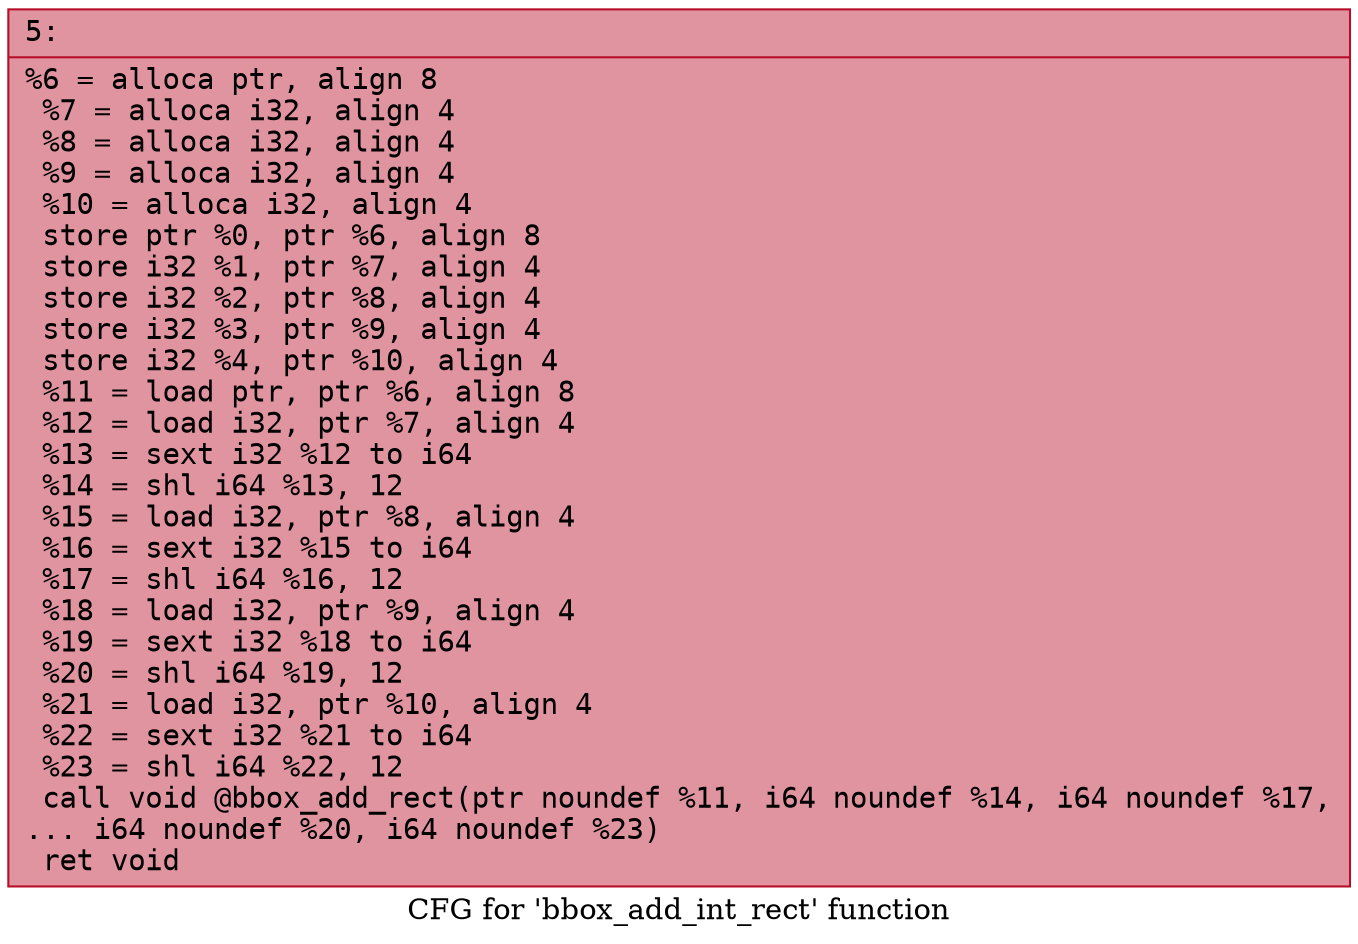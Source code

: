 digraph "CFG for 'bbox_add_int_rect' function" {
	label="CFG for 'bbox_add_int_rect' function";

	Node0x60000323af30 [shape=record,color="#b70d28ff", style=filled, fillcolor="#b70d2870" fontname="Courier",label="{5:\l|  %6 = alloca ptr, align 8\l  %7 = alloca i32, align 4\l  %8 = alloca i32, align 4\l  %9 = alloca i32, align 4\l  %10 = alloca i32, align 4\l  store ptr %0, ptr %6, align 8\l  store i32 %1, ptr %7, align 4\l  store i32 %2, ptr %8, align 4\l  store i32 %3, ptr %9, align 4\l  store i32 %4, ptr %10, align 4\l  %11 = load ptr, ptr %6, align 8\l  %12 = load i32, ptr %7, align 4\l  %13 = sext i32 %12 to i64\l  %14 = shl i64 %13, 12\l  %15 = load i32, ptr %8, align 4\l  %16 = sext i32 %15 to i64\l  %17 = shl i64 %16, 12\l  %18 = load i32, ptr %9, align 4\l  %19 = sext i32 %18 to i64\l  %20 = shl i64 %19, 12\l  %21 = load i32, ptr %10, align 4\l  %22 = sext i32 %21 to i64\l  %23 = shl i64 %22, 12\l  call void @bbox_add_rect(ptr noundef %11, i64 noundef %14, i64 noundef %17,\l... i64 noundef %20, i64 noundef %23)\l  ret void\l}"];
}

